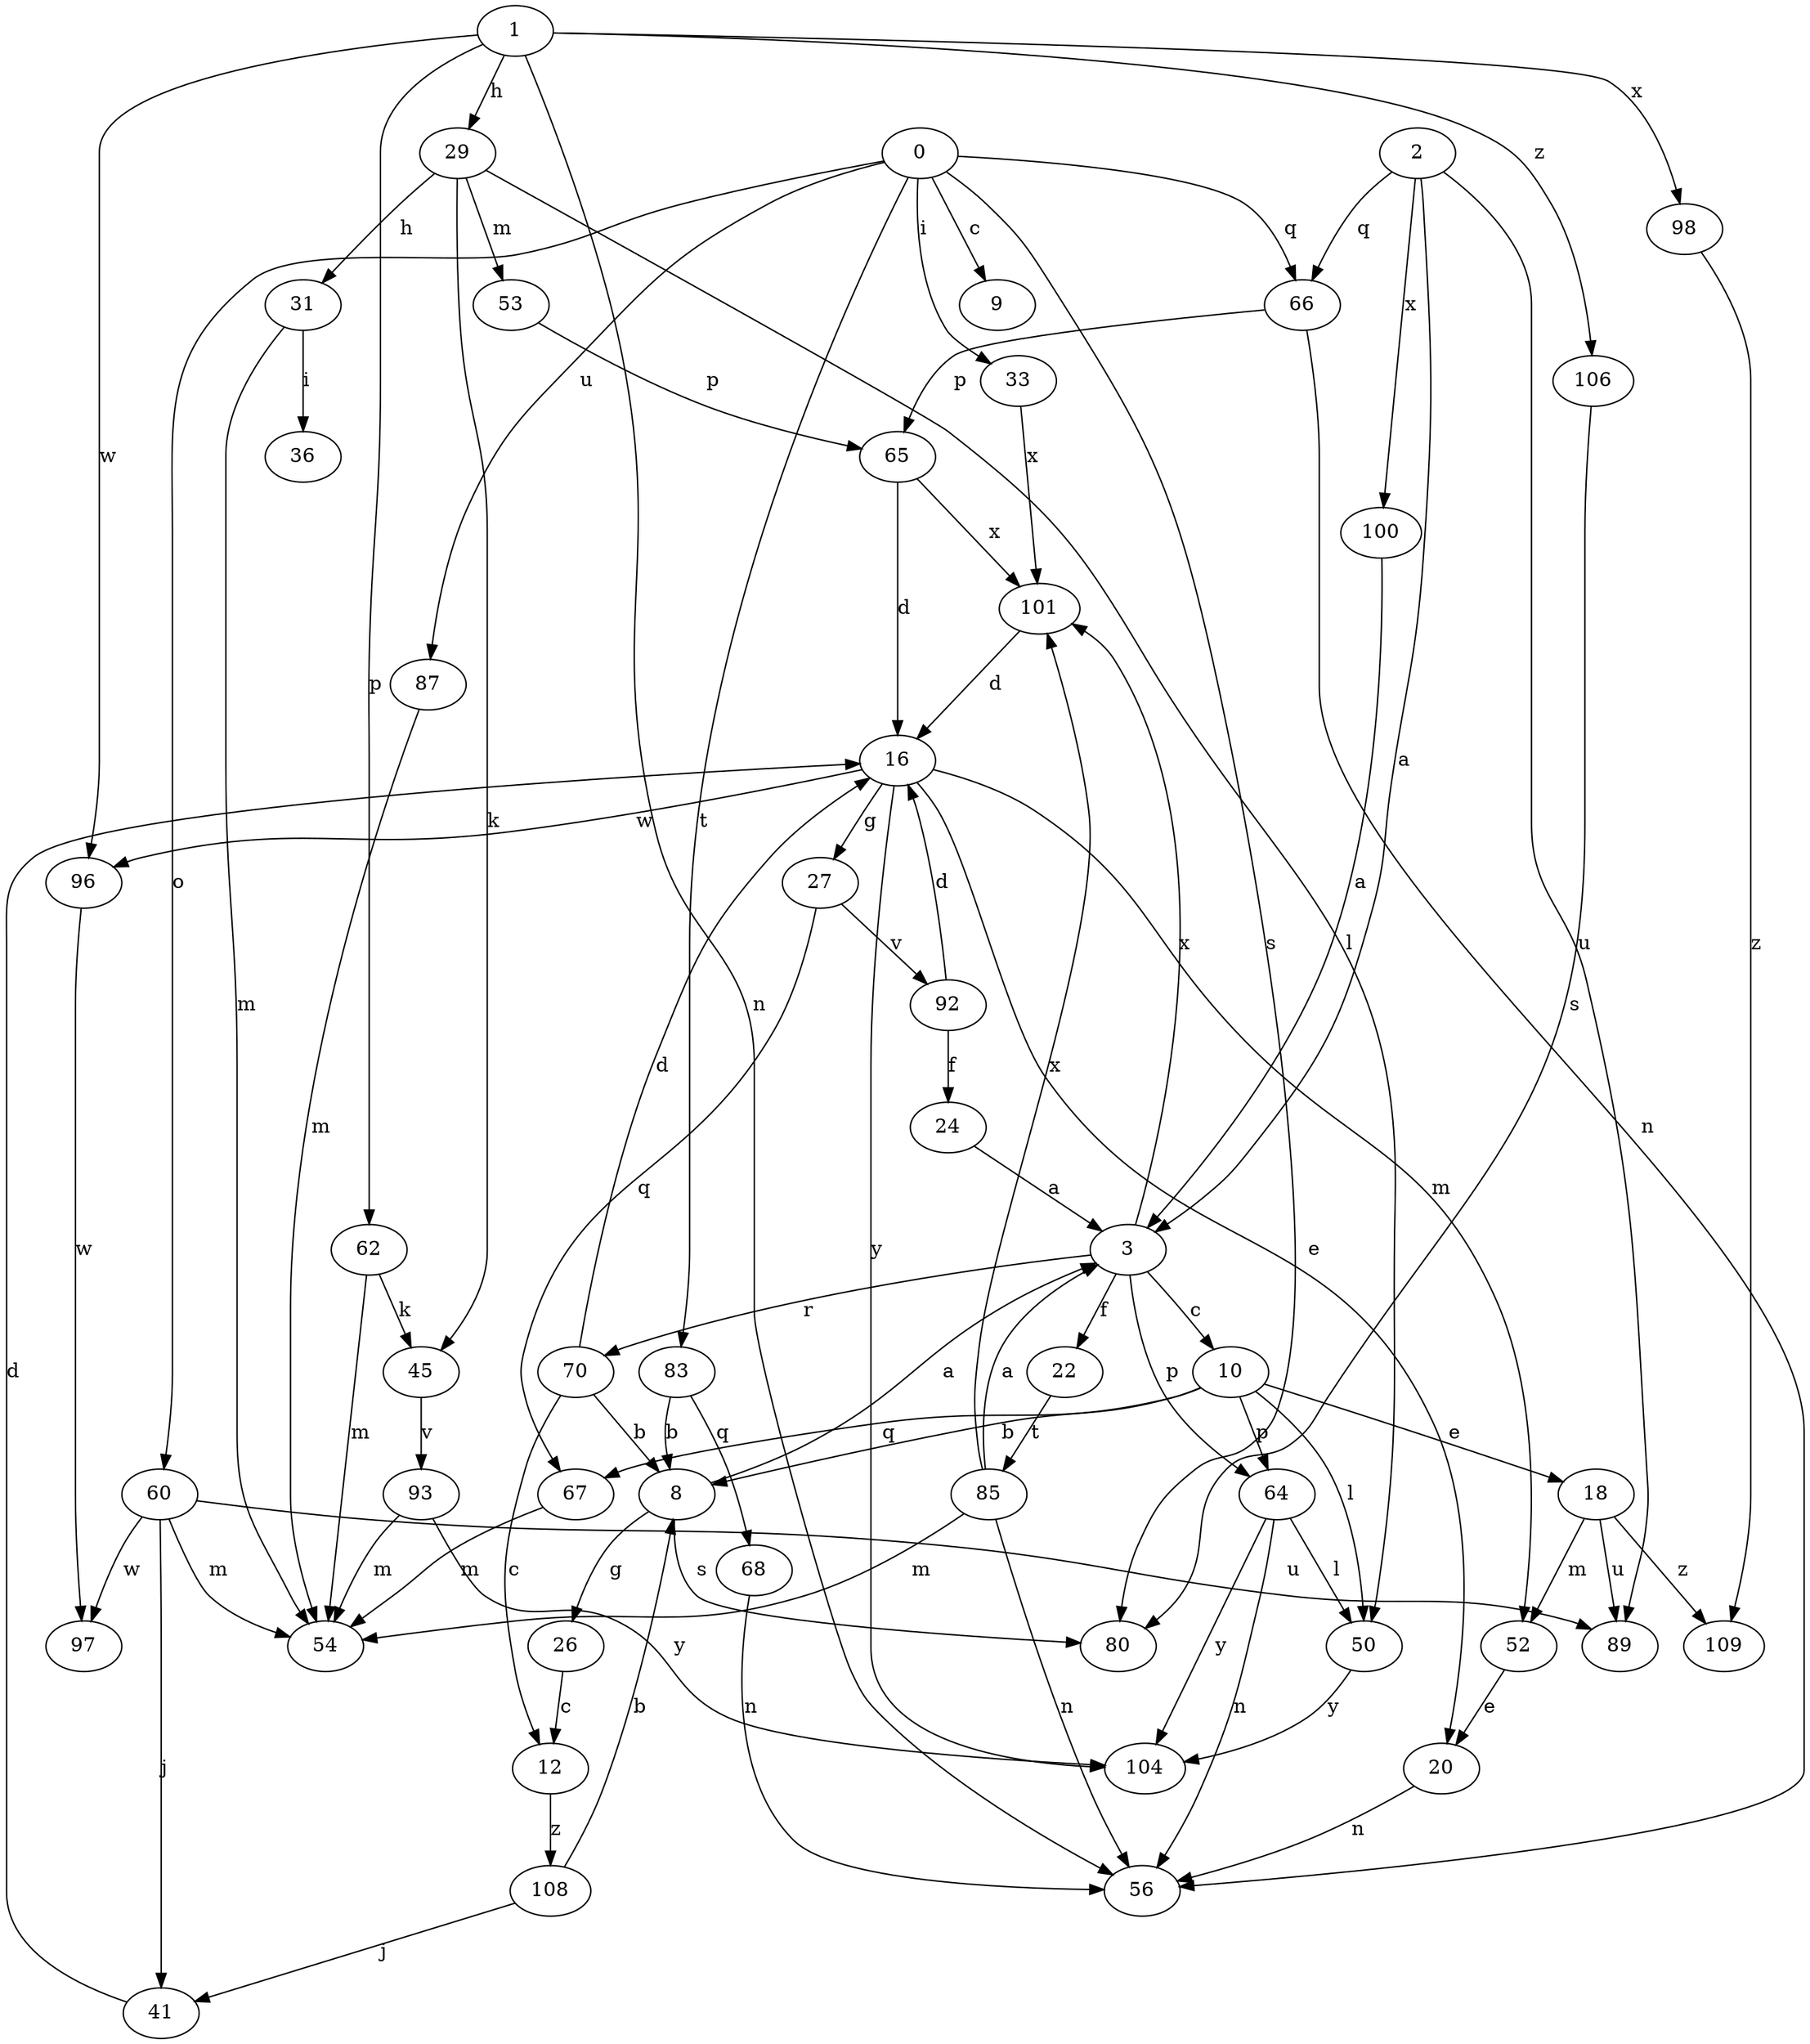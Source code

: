strict digraph  {
0;
1;
2;
3;
8;
9;
10;
12;
16;
18;
20;
22;
24;
26;
27;
29;
31;
33;
36;
41;
45;
50;
52;
53;
54;
56;
60;
62;
64;
65;
66;
67;
68;
70;
80;
83;
85;
87;
89;
92;
93;
96;
97;
98;
100;
101;
104;
106;
108;
109;
0 -> 9  [label=c];
0 -> 33  [label=i];
0 -> 60  [label=o];
0 -> 66  [label=q];
0 -> 80  [label=s];
0 -> 83  [label=t];
0 -> 87  [label=u];
1 -> 29  [label=h];
1 -> 56  [label=n];
1 -> 62  [label=p];
1 -> 96  [label=w];
1 -> 98  [label=x];
1 -> 106  [label=z];
2 -> 3  [label=a];
2 -> 66  [label=q];
2 -> 89  [label=u];
2 -> 100  [label=x];
3 -> 10  [label=c];
3 -> 22  [label=f];
3 -> 64  [label=p];
3 -> 70  [label=r];
3 -> 101  [label=x];
8 -> 3  [label=a];
8 -> 26  [label=g];
8 -> 80  [label=s];
10 -> 8  [label=b];
10 -> 18  [label=e];
10 -> 50  [label=l];
10 -> 64  [label=p];
10 -> 67  [label=q];
12 -> 108  [label=z];
16 -> 20  [label=e];
16 -> 27  [label=g];
16 -> 52  [label=m];
16 -> 96  [label=w];
16 -> 104  [label=y];
18 -> 52  [label=m];
18 -> 89  [label=u];
18 -> 109  [label=z];
20 -> 56  [label=n];
22 -> 85  [label=t];
24 -> 3  [label=a];
26 -> 12  [label=c];
27 -> 67  [label=q];
27 -> 92  [label=v];
29 -> 31  [label=h];
29 -> 45  [label=k];
29 -> 50  [label=l];
29 -> 53  [label=m];
31 -> 36  [label=i];
31 -> 54  [label=m];
33 -> 101  [label=x];
41 -> 16  [label=d];
45 -> 93  [label=v];
50 -> 104  [label=y];
52 -> 20  [label=e];
53 -> 65  [label=p];
60 -> 41  [label=j];
60 -> 54  [label=m];
60 -> 89  [label=u];
60 -> 97  [label=w];
62 -> 45  [label=k];
62 -> 54  [label=m];
64 -> 50  [label=l];
64 -> 56  [label=n];
64 -> 104  [label=y];
65 -> 16  [label=d];
65 -> 101  [label=x];
66 -> 56  [label=n];
66 -> 65  [label=p];
67 -> 54  [label=m];
68 -> 56  [label=n];
70 -> 8  [label=b];
70 -> 12  [label=c];
70 -> 16  [label=d];
83 -> 8  [label=b];
83 -> 68  [label=q];
85 -> 3  [label=a];
85 -> 54  [label=m];
85 -> 56  [label=n];
85 -> 101  [label=x];
87 -> 54  [label=m];
92 -> 16  [label=d];
92 -> 24  [label=f];
93 -> 54  [label=m];
93 -> 104  [label=y];
96 -> 97  [label=w];
98 -> 109  [label=z];
100 -> 3  [label=a];
101 -> 16  [label=d];
106 -> 80  [label=s];
108 -> 8  [label=b];
108 -> 41  [label=j];
}
